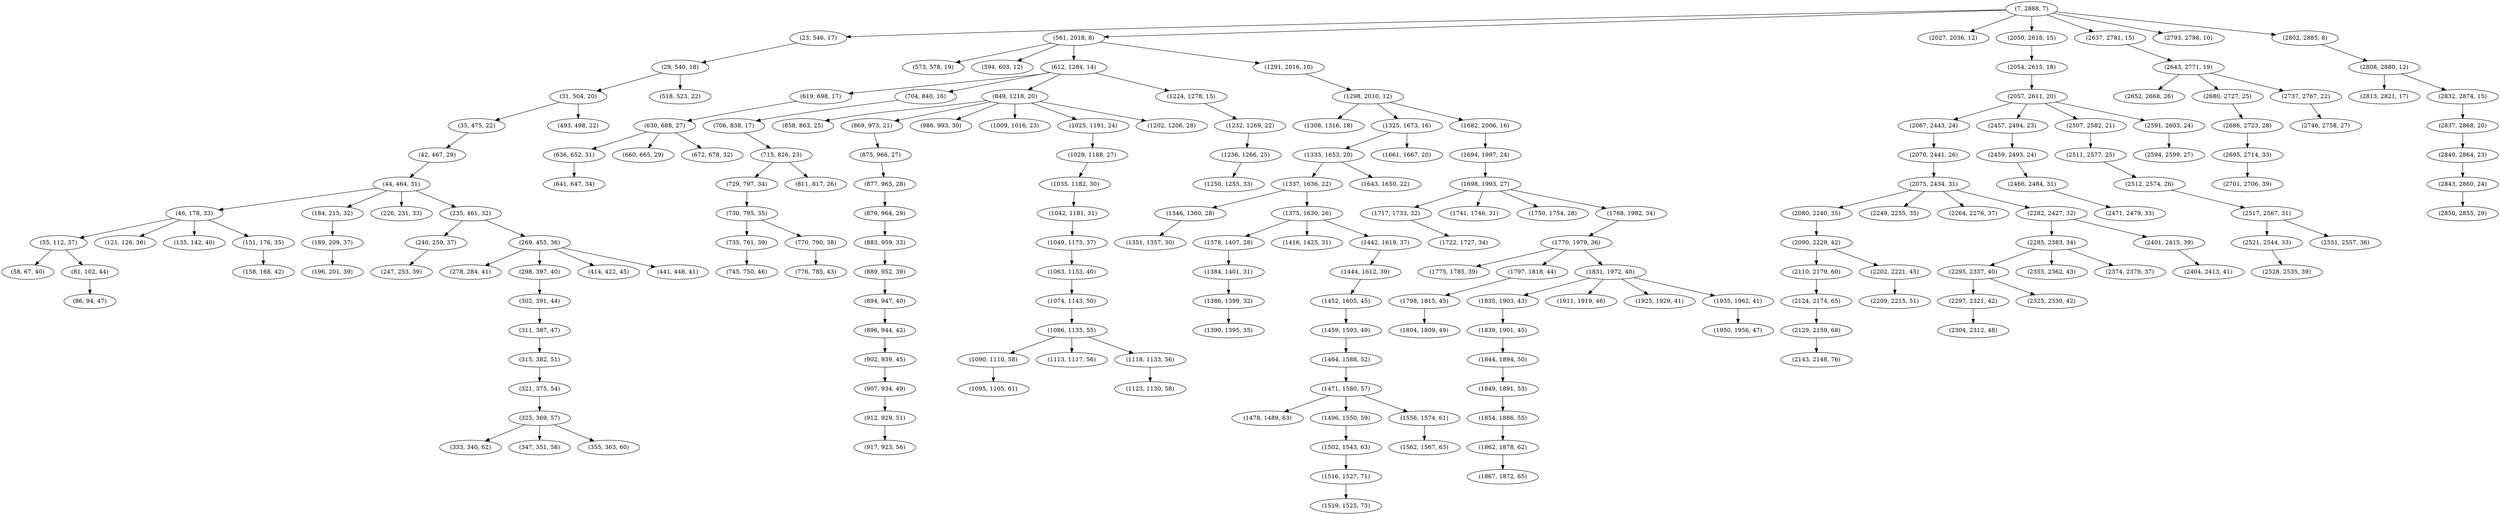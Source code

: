 digraph tree {
    "(7, 2888, 7)";
    "(23, 546, 17)";
    "(29, 540, 18)";
    "(31, 504, 20)";
    "(35, 475, 22)";
    "(42, 467, 29)";
    "(44, 464, 31)";
    "(46, 178, 33)";
    "(55, 112, 37)";
    "(58, 67, 40)";
    "(81, 102, 44)";
    "(86, 94, 47)";
    "(121, 126, 36)";
    "(135, 142, 40)";
    "(151, 176, 35)";
    "(158, 168, 42)";
    "(184, 215, 32)";
    "(189, 209, 37)";
    "(196, 201, 39)";
    "(226, 231, 33)";
    "(235, 461, 32)";
    "(240, 259, 37)";
    "(247, 253, 39)";
    "(269, 455, 36)";
    "(278, 284, 41)";
    "(298, 397, 40)";
    "(302, 391, 44)";
    "(311, 387, 47)";
    "(315, 382, 51)";
    "(321, 375, 54)";
    "(325, 369, 57)";
    "(333, 340, 62)";
    "(347, 351, 58)";
    "(355, 363, 60)";
    "(414, 422, 45)";
    "(441, 448, 41)";
    "(493, 498, 22)";
    "(518, 523, 22)";
    "(561, 2018, 8)";
    "(573, 578, 19)";
    "(594, 603, 12)";
    "(612, 1284, 14)";
    "(619, 698, 17)";
    "(630, 688, 27)";
    "(636, 652, 31)";
    "(641, 647, 34)";
    "(660, 665, 29)";
    "(672, 678, 32)";
    "(704, 840, 16)";
    "(706, 838, 17)";
    "(715, 826, 23)";
    "(729, 797, 34)";
    "(730, 795, 35)";
    "(735, 761, 39)";
    "(745, 750, 46)";
    "(770, 790, 38)";
    "(776, 785, 43)";
    "(811, 817, 26)";
    "(849, 1218, 20)";
    "(858, 863, 25)";
    "(869, 973, 21)";
    "(875, 966, 27)";
    "(877, 965, 28)";
    "(879, 964, 29)";
    "(883, 959, 33)";
    "(889, 952, 39)";
    "(894, 947, 40)";
    "(896, 944, 42)";
    "(902, 939, 45)";
    "(907, 934, 49)";
    "(912, 929, 51)";
    "(917, 923, 56)";
    "(986, 993, 30)";
    "(1009, 1016, 23)";
    "(1025, 1191, 24)";
    "(1029, 1188, 27)";
    "(1035, 1182, 30)";
    "(1042, 1181, 31)";
    "(1049, 1175, 37)";
    "(1063, 1153, 40)";
    "(1074, 1143, 50)";
    "(1086, 1135, 55)";
    "(1090, 1110, 58)";
    "(1095, 1105, 61)";
    "(1113, 1117, 56)";
    "(1118, 1133, 56)";
    "(1123, 1130, 58)";
    "(1202, 1206, 28)";
    "(1224, 1278, 15)";
    "(1232, 1269, 22)";
    "(1236, 1266, 25)";
    "(1250, 1255, 33)";
    "(1291, 2016, 10)";
    "(1298, 2010, 12)";
    "(1308, 1316, 18)";
    "(1325, 1673, 16)";
    "(1333, 1653, 20)";
    "(1337, 1636, 22)";
    "(1346, 1360, 28)";
    "(1351, 1357, 30)";
    "(1375, 1630, 26)";
    "(1378, 1407, 28)";
    "(1384, 1401, 31)";
    "(1386, 1399, 32)";
    "(1390, 1395, 35)";
    "(1416, 1425, 31)";
    "(1442, 1619, 37)";
    "(1444, 1612, 39)";
    "(1452, 1605, 45)";
    "(1459, 1593, 49)";
    "(1464, 1588, 52)";
    "(1471, 1580, 57)";
    "(1478, 1489, 63)";
    "(1496, 1550, 59)";
    "(1502, 1543, 63)";
    "(1516, 1527, 71)";
    "(1519, 1525, 73)";
    "(1556, 1574, 61)";
    "(1562, 1567, 63)";
    "(1643, 1650, 22)";
    "(1661, 1667, 20)";
    "(1682, 2006, 16)";
    "(1694, 1997, 24)";
    "(1698, 1993, 27)";
    "(1717, 1733, 32)";
    "(1722, 1727, 34)";
    "(1741, 1746, 31)";
    "(1750, 1754, 28)";
    "(1768, 1982, 34)";
    "(1770, 1979, 36)";
    "(1775, 1785, 39)";
    "(1797, 1818, 44)";
    "(1798, 1815, 45)";
    "(1804, 1809, 49)";
    "(1831, 1972, 40)";
    "(1835, 1903, 43)";
    "(1839, 1901, 45)";
    "(1844, 1894, 50)";
    "(1849, 1891, 53)";
    "(1854, 1886, 55)";
    "(1862, 1878, 62)";
    "(1867, 1872, 65)";
    "(1911, 1919, 46)";
    "(1925, 1929, 41)";
    "(1935, 1962, 41)";
    "(1950, 1956, 47)";
    "(2027, 2036, 12)";
    "(2050, 2618, 15)";
    "(2054, 2615, 18)";
    "(2057, 2611, 20)";
    "(2067, 2443, 24)";
    "(2070, 2441, 26)";
    "(2075, 2434, 31)";
    "(2080, 2240, 35)";
    "(2090, 2229, 42)";
    "(2110, 2179, 60)";
    "(2124, 2174, 65)";
    "(2129, 2159, 68)";
    "(2143, 2148, 76)";
    "(2202, 2221, 45)";
    "(2209, 2215, 51)";
    "(2249, 2255, 35)";
    "(2264, 2276, 37)";
    "(2282, 2427, 32)";
    "(2285, 2383, 34)";
    "(2295, 2337, 40)";
    "(2297, 2321, 42)";
    "(2304, 2312, 48)";
    "(2325, 2330, 42)";
    "(2355, 2362, 43)";
    "(2374, 2379, 37)";
    "(2401, 2415, 39)";
    "(2404, 2413, 41)";
    "(2457, 2494, 23)";
    "(2459, 2493, 24)";
    "(2466, 2484, 31)";
    "(2471, 2479, 33)";
    "(2507, 2582, 21)";
    "(2511, 2577, 25)";
    "(2512, 2574, 26)";
    "(2517, 2567, 31)";
    "(2521, 2544, 33)";
    "(2528, 2535, 39)";
    "(2551, 2557, 36)";
    "(2591, 2603, 24)";
    "(2594, 2599, 27)";
    "(2637, 2781, 15)";
    "(2643, 2771, 19)";
    "(2652, 2668, 26)";
    "(2680, 2727, 25)";
    "(2686, 2723, 28)";
    "(2695, 2714, 33)";
    "(2701, 2706, 39)";
    "(2737, 2767, 22)";
    "(2746, 2758, 27)";
    "(2793, 2798, 10)";
    "(2802, 2885, 8)";
    "(2808, 2880, 12)";
    "(2813, 2821, 17)";
    "(2832, 2874, 15)";
    "(2837, 2868, 20)";
    "(2840, 2864, 23)";
    "(2843, 2860, 24)";
    "(2850, 2855, 29)";
    "(7, 2888, 7)" -> "(23, 546, 17)";
    "(7, 2888, 7)" -> "(561, 2018, 8)";
    "(7, 2888, 7)" -> "(2027, 2036, 12)";
    "(7, 2888, 7)" -> "(2050, 2618, 15)";
    "(7, 2888, 7)" -> "(2637, 2781, 15)";
    "(7, 2888, 7)" -> "(2793, 2798, 10)";
    "(7, 2888, 7)" -> "(2802, 2885, 8)";
    "(23, 546, 17)" -> "(29, 540, 18)";
    "(29, 540, 18)" -> "(31, 504, 20)";
    "(29, 540, 18)" -> "(518, 523, 22)";
    "(31, 504, 20)" -> "(35, 475, 22)";
    "(31, 504, 20)" -> "(493, 498, 22)";
    "(35, 475, 22)" -> "(42, 467, 29)";
    "(42, 467, 29)" -> "(44, 464, 31)";
    "(44, 464, 31)" -> "(46, 178, 33)";
    "(44, 464, 31)" -> "(184, 215, 32)";
    "(44, 464, 31)" -> "(226, 231, 33)";
    "(44, 464, 31)" -> "(235, 461, 32)";
    "(46, 178, 33)" -> "(55, 112, 37)";
    "(46, 178, 33)" -> "(121, 126, 36)";
    "(46, 178, 33)" -> "(135, 142, 40)";
    "(46, 178, 33)" -> "(151, 176, 35)";
    "(55, 112, 37)" -> "(58, 67, 40)";
    "(55, 112, 37)" -> "(81, 102, 44)";
    "(81, 102, 44)" -> "(86, 94, 47)";
    "(151, 176, 35)" -> "(158, 168, 42)";
    "(184, 215, 32)" -> "(189, 209, 37)";
    "(189, 209, 37)" -> "(196, 201, 39)";
    "(235, 461, 32)" -> "(240, 259, 37)";
    "(235, 461, 32)" -> "(269, 455, 36)";
    "(240, 259, 37)" -> "(247, 253, 39)";
    "(269, 455, 36)" -> "(278, 284, 41)";
    "(269, 455, 36)" -> "(298, 397, 40)";
    "(269, 455, 36)" -> "(414, 422, 45)";
    "(269, 455, 36)" -> "(441, 448, 41)";
    "(298, 397, 40)" -> "(302, 391, 44)";
    "(302, 391, 44)" -> "(311, 387, 47)";
    "(311, 387, 47)" -> "(315, 382, 51)";
    "(315, 382, 51)" -> "(321, 375, 54)";
    "(321, 375, 54)" -> "(325, 369, 57)";
    "(325, 369, 57)" -> "(333, 340, 62)";
    "(325, 369, 57)" -> "(347, 351, 58)";
    "(325, 369, 57)" -> "(355, 363, 60)";
    "(561, 2018, 8)" -> "(573, 578, 19)";
    "(561, 2018, 8)" -> "(594, 603, 12)";
    "(561, 2018, 8)" -> "(612, 1284, 14)";
    "(561, 2018, 8)" -> "(1291, 2016, 10)";
    "(612, 1284, 14)" -> "(619, 698, 17)";
    "(612, 1284, 14)" -> "(704, 840, 16)";
    "(612, 1284, 14)" -> "(849, 1218, 20)";
    "(612, 1284, 14)" -> "(1224, 1278, 15)";
    "(619, 698, 17)" -> "(630, 688, 27)";
    "(630, 688, 27)" -> "(636, 652, 31)";
    "(630, 688, 27)" -> "(660, 665, 29)";
    "(630, 688, 27)" -> "(672, 678, 32)";
    "(636, 652, 31)" -> "(641, 647, 34)";
    "(704, 840, 16)" -> "(706, 838, 17)";
    "(706, 838, 17)" -> "(715, 826, 23)";
    "(715, 826, 23)" -> "(729, 797, 34)";
    "(715, 826, 23)" -> "(811, 817, 26)";
    "(729, 797, 34)" -> "(730, 795, 35)";
    "(730, 795, 35)" -> "(735, 761, 39)";
    "(730, 795, 35)" -> "(770, 790, 38)";
    "(735, 761, 39)" -> "(745, 750, 46)";
    "(770, 790, 38)" -> "(776, 785, 43)";
    "(849, 1218, 20)" -> "(858, 863, 25)";
    "(849, 1218, 20)" -> "(869, 973, 21)";
    "(849, 1218, 20)" -> "(986, 993, 30)";
    "(849, 1218, 20)" -> "(1009, 1016, 23)";
    "(849, 1218, 20)" -> "(1025, 1191, 24)";
    "(849, 1218, 20)" -> "(1202, 1206, 28)";
    "(869, 973, 21)" -> "(875, 966, 27)";
    "(875, 966, 27)" -> "(877, 965, 28)";
    "(877, 965, 28)" -> "(879, 964, 29)";
    "(879, 964, 29)" -> "(883, 959, 33)";
    "(883, 959, 33)" -> "(889, 952, 39)";
    "(889, 952, 39)" -> "(894, 947, 40)";
    "(894, 947, 40)" -> "(896, 944, 42)";
    "(896, 944, 42)" -> "(902, 939, 45)";
    "(902, 939, 45)" -> "(907, 934, 49)";
    "(907, 934, 49)" -> "(912, 929, 51)";
    "(912, 929, 51)" -> "(917, 923, 56)";
    "(1025, 1191, 24)" -> "(1029, 1188, 27)";
    "(1029, 1188, 27)" -> "(1035, 1182, 30)";
    "(1035, 1182, 30)" -> "(1042, 1181, 31)";
    "(1042, 1181, 31)" -> "(1049, 1175, 37)";
    "(1049, 1175, 37)" -> "(1063, 1153, 40)";
    "(1063, 1153, 40)" -> "(1074, 1143, 50)";
    "(1074, 1143, 50)" -> "(1086, 1135, 55)";
    "(1086, 1135, 55)" -> "(1090, 1110, 58)";
    "(1086, 1135, 55)" -> "(1113, 1117, 56)";
    "(1086, 1135, 55)" -> "(1118, 1133, 56)";
    "(1090, 1110, 58)" -> "(1095, 1105, 61)";
    "(1118, 1133, 56)" -> "(1123, 1130, 58)";
    "(1224, 1278, 15)" -> "(1232, 1269, 22)";
    "(1232, 1269, 22)" -> "(1236, 1266, 25)";
    "(1236, 1266, 25)" -> "(1250, 1255, 33)";
    "(1291, 2016, 10)" -> "(1298, 2010, 12)";
    "(1298, 2010, 12)" -> "(1308, 1316, 18)";
    "(1298, 2010, 12)" -> "(1325, 1673, 16)";
    "(1298, 2010, 12)" -> "(1682, 2006, 16)";
    "(1325, 1673, 16)" -> "(1333, 1653, 20)";
    "(1325, 1673, 16)" -> "(1661, 1667, 20)";
    "(1333, 1653, 20)" -> "(1337, 1636, 22)";
    "(1333, 1653, 20)" -> "(1643, 1650, 22)";
    "(1337, 1636, 22)" -> "(1346, 1360, 28)";
    "(1337, 1636, 22)" -> "(1375, 1630, 26)";
    "(1346, 1360, 28)" -> "(1351, 1357, 30)";
    "(1375, 1630, 26)" -> "(1378, 1407, 28)";
    "(1375, 1630, 26)" -> "(1416, 1425, 31)";
    "(1375, 1630, 26)" -> "(1442, 1619, 37)";
    "(1378, 1407, 28)" -> "(1384, 1401, 31)";
    "(1384, 1401, 31)" -> "(1386, 1399, 32)";
    "(1386, 1399, 32)" -> "(1390, 1395, 35)";
    "(1442, 1619, 37)" -> "(1444, 1612, 39)";
    "(1444, 1612, 39)" -> "(1452, 1605, 45)";
    "(1452, 1605, 45)" -> "(1459, 1593, 49)";
    "(1459, 1593, 49)" -> "(1464, 1588, 52)";
    "(1464, 1588, 52)" -> "(1471, 1580, 57)";
    "(1471, 1580, 57)" -> "(1478, 1489, 63)";
    "(1471, 1580, 57)" -> "(1496, 1550, 59)";
    "(1471, 1580, 57)" -> "(1556, 1574, 61)";
    "(1496, 1550, 59)" -> "(1502, 1543, 63)";
    "(1502, 1543, 63)" -> "(1516, 1527, 71)";
    "(1516, 1527, 71)" -> "(1519, 1525, 73)";
    "(1556, 1574, 61)" -> "(1562, 1567, 63)";
    "(1682, 2006, 16)" -> "(1694, 1997, 24)";
    "(1694, 1997, 24)" -> "(1698, 1993, 27)";
    "(1698, 1993, 27)" -> "(1717, 1733, 32)";
    "(1698, 1993, 27)" -> "(1741, 1746, 31)";
    "(1698, 1993, 27)" -> "(1750, 1754, 28)";
    "(1698, 1993, 27)" -> "(1768, 1982, 34)";
    "(1717, 1733, 32)" -> "(1722, 1727, 34)";
    "(1768, 1982, 34)" -> "(1770, 1979, 36)";
    "(1770, 1979, 36)" -> "(1775, 1785, 39)";
    "(1770, 1979, 36)" -> "(1797, 1818, 44)";
    "(1770, 1979, 36)" -> "(1831, 1972, 40)";
    "(1797, 1818, 44)" -> "(1798, 1815, 45)";
    "(1798, 1815, 45)" -> "(1804, 1809, 49)";
    "(1831, 1972, 40)" -> "(1835, 1903, 43)";
    "(1831, 1972, 40)" -> "(1911, 1919, 46)";
    "(1831, 1972, 40)" -> "(1925, 1929, 41)";
    "(1831, 1972, 40)" -> "(1935, 1962, 41)";
    "(1835, 1903, 43)" -> "(1839, 1901, 45)";
    "(1839, 1901, 45)" -> "(1844, 1894, 50)";
    "(1844, 1894, 50)" -> "(1849, 1891, 53)";
    "(1849, 1891, 53)" -> "(1854, 1886, 55)";
    "(1854, 1886, 55)" -> "(1862, 1878, 62)";
    "(1862, 1878, 62)" -> "(1867, 1872, 65)";
    "(1935, 1962, 41)" -> "(1950, 1956, 47)";
    "(2050, 2618, 15)" -> "(2054, 2615, 18)";
    "(2054, 2615, 18)" -> "(2057, 2611, 20)";
    "(2057, 2611, 20)" -> "(2067, 2443, 24)";
    "(2057, 2611, 20)" -> "(2457, 2494, 23)";
    "(2057, 2611, 20)" -> "(2507, 2582, 21)";
    "(2057, 2611, 20)" -> "(2591, 2603, 24)";
    "(2067, 2443, 24)" -> "(2070, 2441, 26)";
    "(2070, 2441, 26)" -> "(2075, 2434, 31)";
    "(2075, 2434, 31)" -> "(2080, 2240, 35)";
    "(2075, 2434, 31)" -> "(2249, 2255, 35)";
    "(2075, 2434, 31)" -> "(2264, 2276, 37)";
    "(2075, 2434, 31)" -> "(2282, 2427, 32)";
    "(2080, 2240, 35)" -> "(2090, 2229, 42)";
    "(2090, 2229, 42)" -> "(2110, 2179, 60)";
    "(2090, 2229, 42)" -> "(2202, 2221, 45)";
    "(2110, 2179, 60)" -> "(2124, 2174, 65)";
    "(2124, 2174, 65)" -> "(2129, 2159, 68)";
    "(2129, 2159, 68)" -> "(2143, 2148, 76)";
    "(2202, 2221, 45)" -> "(2209, 2215, 51)";
    "(2282, 2427, 32)" -> "(2285, 2383, 34)";
    "(2282, 2427, 32)" -> "(2401, 2415, 39)";
    "(2285, 2383, 34)" -> "(2295, 2337, 40)";
    "(2285, 2383, 34)" -> "(2355, 2362, 43)";
    "(2285, 2383, 34)" -> "(2374, 2379, 37)";
    "(2295, 2337, 40)" -> "(2297, 2321, 42)";
    "(2295, 2337, 40)" -> "(2325, 2330, 42)";
    "(2297, 2321, 42)" -> "(2304, 2312, 48)";
    "(2401, 2415, 39)" -> "(2404, 2413, 41)";
    "(2457, 2494, 23)" -> "(2459, 2493, 24)";
    "(2459, 2493, 24)" -> "(2466, 2484, 31)";
    "(2466, 2484, 31)" -> "(2471, 2479, 33)";
    "(2507, 2582, 21)" -> "(2511, 2577, 25)";
    "(2511, 2577, 25)" -> "(2512, 2574, 26)";
    "(2512, 2574, 26)" -> "(2517, 2567, 31)";
    "(2517, 2567, 31)" -> "(2521, 2544, 33)";
    "(2517, 2567, 31)" -> "(2551, 2557, 36)";
    "(2521, 2544, 33)" -> "(2528, 2535, 39)";
    "(2591, 2603, 24)" -> "(2594, 2599, 27)";
    "(2637, 2781, 15)" -> "(2643, 2771, 19)";
    "(2643, 2771, 19)" -> "(2652, 2668, 26)";
    "(2643, 2771, 19)" -> "(2680, 2727, 25)";
    "(2643, 2771, 19)" -> "(2737, 2767, 22)";
    "(2680, 2727, 25)" -> "(2686, 2723, 28)";
    "(2686, 2723, 28)" -> "(2695, 2714, 33)";
    "(2695, 2714, 33)" -> "(2701, 2706, 39)";
    "(2737, 2767, 22)" -> "(2746, 2758, 27)";
    "(2802, 2885, 8)" -> "(2808, 2880, 12)";
    "(2808, 2880, 12)" -> "(2813, 2821, 17)";
    "(2808, 2880, 12)" -> "(2832, 2874, 15)";
    "(2832, 2874, 15)" -> "(2837, 2868, 20)";
    "(2837, 2868, 20)" -> "(2840, 2864, 23)";
    "(2840, 2864, 23)" -> "(2843, 2860, 24)";
    "(2843, 2860, 24)" -> "(2850, 2855, 29)";
}
